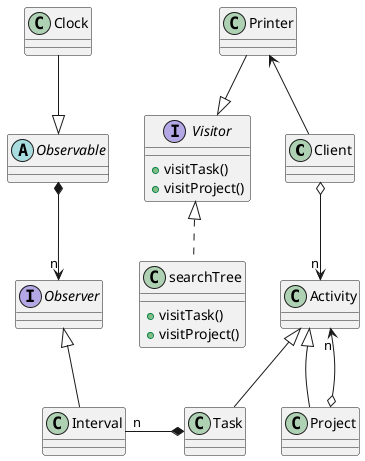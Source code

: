 @startuml

class Client {
}

class Project {}

class Task {}

class Activity {}

class Interval {}

Interface Visitor {
+ visitTask()
+ visitProject()
}

class searchTree {
+ visitTask()
+ visitProject()
}

interface Observer {}

abstract class Observable {}

class Clock {}

class Printer {}

Client o-down->"n" Activity
Project -up-|> Activity
Activity "n"<-down-o Project
Task -up-|> Activity
Task -[hidden]right- Project
Interval "n" -right-* Task
Clock --|> Observable
Printer --|> Visitor
Interval -up-|> Observer
Observable *-->"n" Observer
Client -up-> Printer
searchTree .up.|> Visitor

@enduml